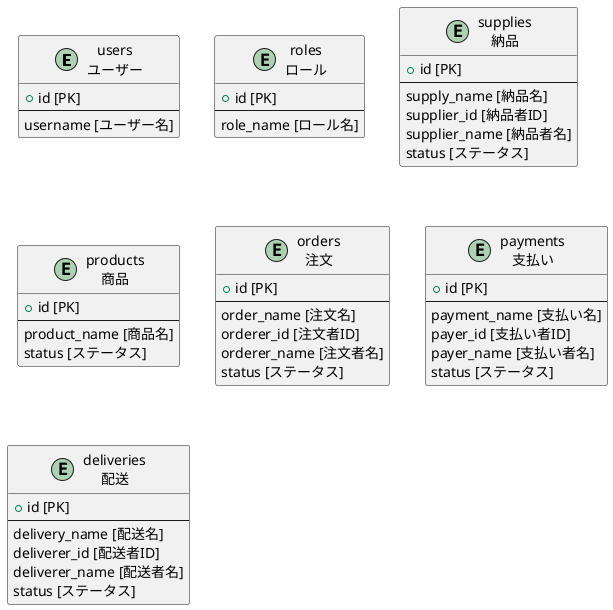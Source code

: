 @startuml tables
entity users as "users\nユーザー" {
	+ id [PK]
	--
	username [ユーザー名]
}

entity roles as "roles\nロール" {
	+ id [PK]
	--
	role_name [ロール名]
}

entity supplies as "supplies\n納品" {
	+ id [PK]
	--
	supply_name [納品名]
	supplier_id [納品者ID]
	supplier_name [納品者名]
	status [ステータス]
}

entity products as "products\n商品" {
	+ id [PK]
	--
	product_name [商品名]
	status [ステータス]
}

entity orders as "orders\n注文" {
	+ id [PK]
	--
	order_name [注文名]
	orderer_id [注文者ID]
	orderer_name [注文者名]
	status [ステータス]
}

entity payments as "payments\n支払い" {
	+ id [PK]
	--
	payment_name [支払い名]
	payer_id [支払い者ID]
	payer_name [支払い者名]
	status [ステータス]
}

entity deliveries as "deliveries\n配送" {
	+ id [PK]
	--
	delivery_name [配送名]
	deliverer_id [配送者ID]
	deliverer_name [配送者名]
	status [ステータス]
}

@enduml
